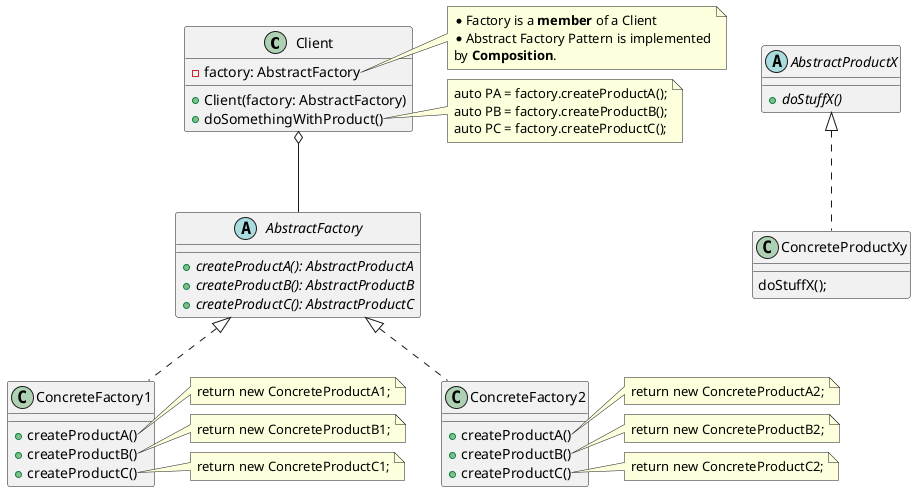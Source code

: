 @startuml AbstractFactoryPattern
' Being Client means it will use the relevant products in some way
class Client {
	- factory: AbstractFactory
	+ Client(factory: AbstractFactory)
	+ doSomethingWithProduct()
}
note right of Client::factory
* Factory is a **member** of a Client
* Abstract Factory Pattern is implemented
by **Composition**.
end note

note right of Client::doSomethingWithProduct
auto PA = factory.createProductA();
auto PB = factory.createProductB();
auto PC = factory.createProductC();
end note

abstract class AbstractFactory {
	+ {abstract} createProductA(): AbstractProductA
	+ {abstract} createProductB(): AbstractProductB
	+ {abstract} createProductC(): AbstractProductC
}
Client o-- AbstractFactory

class ConcreteFactory1 {
	+ createProductA()
	+ createProductB()
	+ createProductC()
}
AbstractFactory <|.. ConcreteFactory1

note right of ConcreteFactory1::createProductA
return new ConcreteProductA1;
end note

note right of ConcreteFactory1::createProductB
return new ConcreteProductB1;
end note

note right of ConcreteFactory1::createProductC
return new ConcreteProductC1;
end note

class ConcreteFactory2 {
	+ createProductA()
	+ createProductB()
	+ createProductC()
}
AbstractFactory <|.. ConcreteFactory2

note right of ConcreteFactory2::createProductA
return new ConcreteProductA2;
end note

note right of ConcreteFactory2::createProductB
return new ConcreteProductB2;
end note

note right of ConcreteFactory2::createProductC
return new ConcreteProductC2;
end note


abstract class AbstractProductX {
	+ {abstract} doStuffX()
}

class ConcreteProductXy {
	doStuffX();
}
AbstractProductX <|.. ConcreteProductXy

@enduml